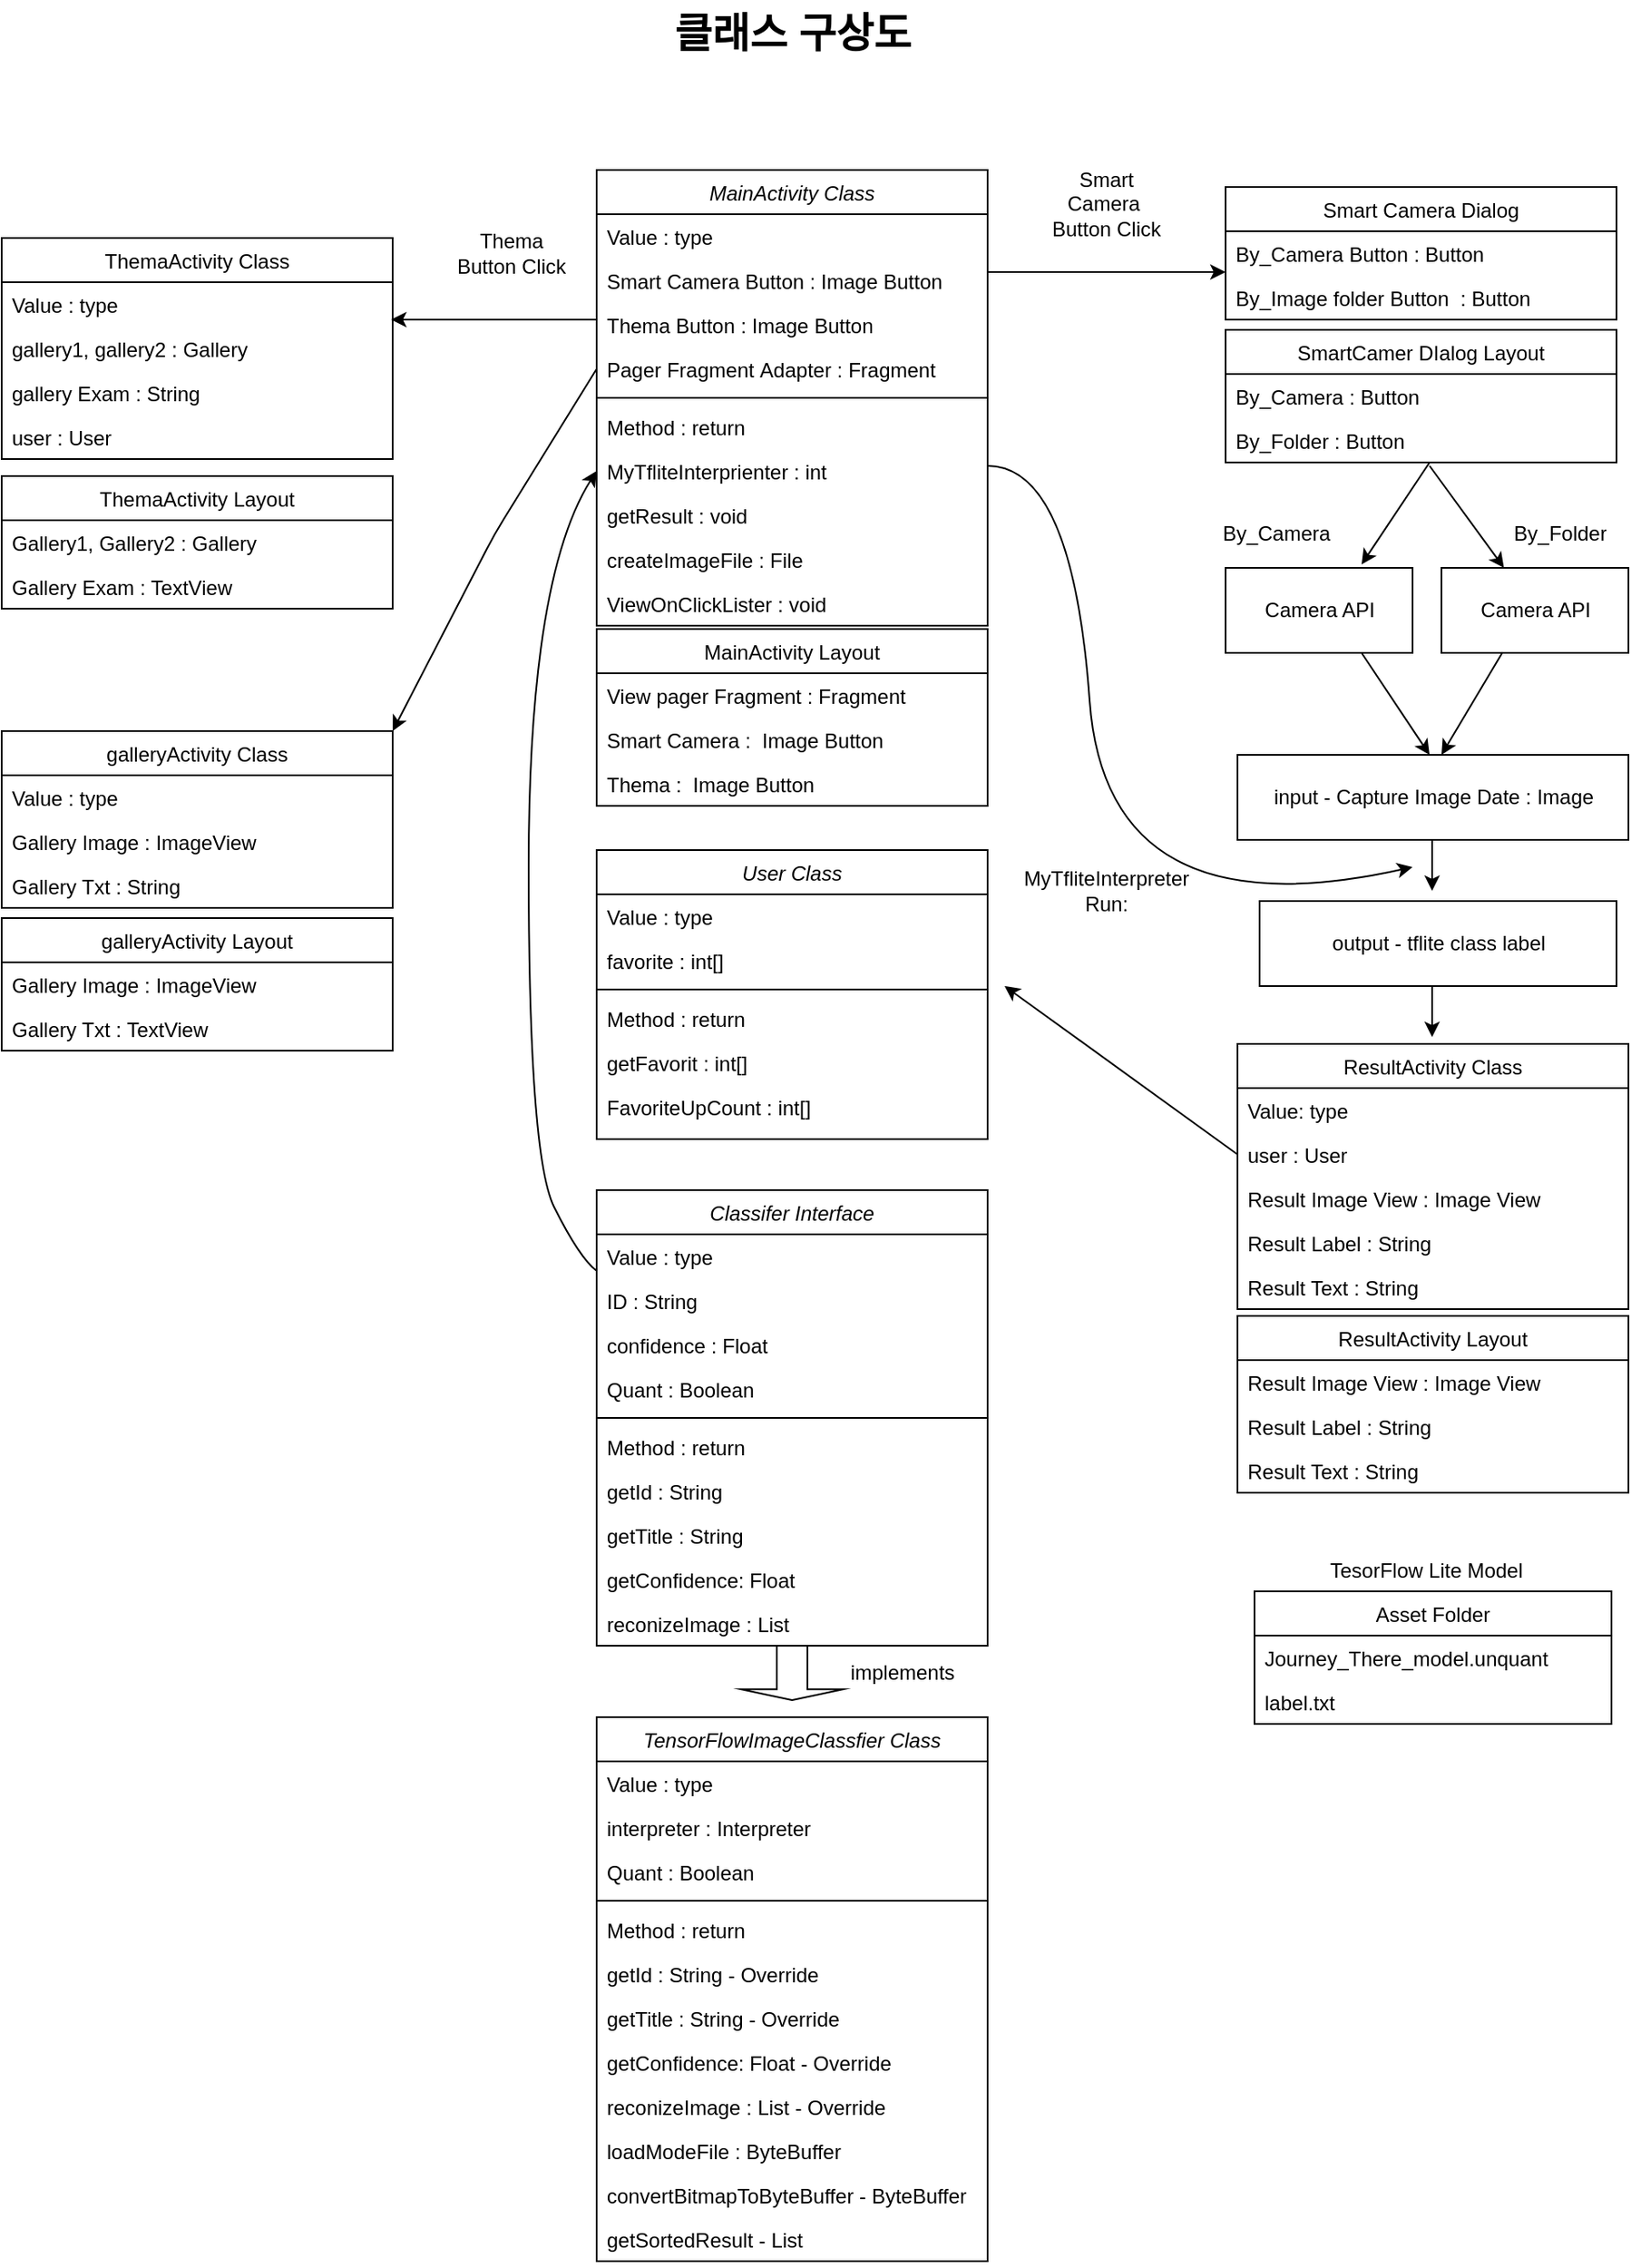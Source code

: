 <mxfile version="14.5.10" type="github">
  <diagram id="C5RBs43oDa-KdzZeNtuy" name="Page-1">
    <mxGraphModel dx="3242" dy="1207" grid="1" gridSize="10" guides="1" tooltips="1" connect="1" arrows="1" fold="1" page="1" pageScale="1" pageWidth="827" pageHeight="1169" math="0" shadow="0">
      <root>
        <mxCell id="WIyWlLk6GJQsqaUBKTNV-0" />
        <mxCell id="WIyWlLk6GJQsqaUBKTNV-1" parent="WIyWlLk6GJQsqaUBKTNV-0" />
        <mxCell id="zkfFHV4jXpPFQw0GAbJ--0" value="MainActivity Class" style="swimlane;fontStyle=2;align=center;verticalAlign=top;childLayout=stackLayout;horizontal=1;startSize=26;horizontalStack=0;resizeParent=1;resizeLast=0;collapsible=1;marginBottom=0;rounded=0;shadow=0;strokeWidth=1;" parent="WIyWlLk6GJQsqaUBKTNV-1" vertex="1">
          <mxGeometry x="220" y="120" width="230" height="268" as="geometry">
            <mxRectangle x="230" y="140" width="160" height="26" as="alternateBounds" />
          </mxGeometry>
        </mxCell>
        <mxCell id="-bBsYs-BeBekchjO5__t-2" value="Value : type&#xa;" style="text;align=left;verticalAlign=top;spacingLeft=4;spacingRight=4;overflow=hidden;rotatable=0;points=[[0,0.5],[1,0.5]];portConstraint=eastwest;" vertex="1" parent="zkfFHV4jXpPFQw0GAbJ--0">
          <mxGeometry y="26" width="230" height="26" as="geometry" />
        </mxCell>
        <mxCell id="zkfFHV4jXpPFQw0GAbJ--1" value="Smart Camera Button : Image Button&#xa;" style="text;align=left;verticalAlign=top;spacingLeft=4;spacingRight=4;overflow=hidden;rotatable=0;points=[[0,0.5],[1,0.5]];portConstraint=eastwest;" parent="zkfFHV4jXpPFQw0GAbJ--0" vertex="1">
          <mxGeometry y="52" width="230" height="26" as="geometry" />
        </mxCell>
        <mxCell id="zkfFHV4jXpPFQw0GAbJ--2" value="Thema Button : Image Button&#xa;" style="text;align=left;verticalAlign=top;spacingLeft=4;spacingRight=4;overflow=hidden;rotatable=0;points=[[0,0.5],[1,0.5]];portConstraint=eastwest;rounded=0;shadow=0;html=0;" parent="zkfFHV4jXpPFQw0GAbJ--0" vertex="1">
          <mxGeometry y="78" width="230" height="26" as="geometry" />
        </mxCell>
        <mxCell id="-bBsYs-BeBekchjO5__t-0" value="Pager Fragment Adapter : Fragment" style="text;align=left;verticalAlign=top;spacingLeft=4;spacingRight=4;overflow=hidden;rotatable=0;points=[[0,0.5],[1,0.5]];portConstraint=eastwest;rounded=0;shadow=0;html=0;" vertex="1" parent="zkfFHV4jXpPFQw0GAbJ--0">
          <mxGeometry y="104" width="230" height="26" as="geometry" />
        </mxCell>
        <mxCell id="zkfFHV4jXpPFQw0GAbJ--4" value="" style="line;html=1;strokeWidth=1;align=left;verticalAlign=middle;spacingTop=-1;spacingLeft=3;spacingRight=3;rotatable=0;labelPosition=right;points=[];portConstraint=eastwest;" parent="zkfFHV4jXpPFQw0GAbJ--0" vertex="1">
          <mxGeometry y="130" width="230" height="8" as="geometry" />
        </mxCell>
        <mxCell id="zkfFHV4jXpPFQw0GAbJ--5" value="Method : return" style="text;align=left;verticalAlign=top;spacingLeft=4;spacingRight=4;overflow=hidden;rotatable=0;points=[[0,0.5],[1,0.5]];portConstraint=eastwest;" parent="zkfFHV4jXpPFQw0GAbJ--0" vertex="1">
          <mxGeometry y="138" width="230" height="26" as="geometry" />
        </mxCell>
        <mxCell id="-bBsYs-BeBekchjO5__t-3" value="MyTfliteInterprienter : int" style="text;align=left;verticalAlign=top;spacingLeft=4;spacingRight=4;overflow=hidden;rotatable=0;points=[[0,0.5],[1,0.5]];portConstraint=eastwest;" vertex="1" parent="zkfFHV4jXpPFQw0GAbJ--0">
          <mxGeometry y="164" width="230" height="26" as="geometry" />
        </mxCell>
        <mxCell id="-bBsYs-BeBekchjO5__t-4" value="getResult : void" style="text;align=left;verticalAlign=top;spacingLeft=4;spacingRight=4;overflow=hidden;rotatable=0;points=[[0,0.5],[1,0.5]];portConstraint=eastwest;" vertex="1" parent="zkfFHV4jXpPFQw0GAbJ--0">
          <mxGeometry y="190" width="230" height="26" as="geometry" />
        </mxCell>
        <mxCell id="-bBsYs-BeBekchjO5__t-5" value="createImageFile : File" style="text;align=left;verticalAlign=top;spacingLeft=4;spacingRight=4;overflow=hidden;rotatable=0;points=[[0,0.5],[1,0.5]];portConstraint=eastwest;" vertex="1" parent="zkfFHV4jXpPFQw0GAbJ--0">
          <mxGeometry y="216" width="230" height="26" as="geometry" />
        </mxCell>
        <mxCell id="-bBsYs-BeBekchjO5__t-135" value="ViewOnClickLister : void" style="text;align=left;verticalAlign=top;spacingLeft=4;spacingRight=4;overflow=hidden;rotatable=0;points=[[0,0.5],[1,0.5]];portConstraint=eastwest;" vertex="1" parent="zkfFHV4jXpPFQw0GAbJ--0">
          <mxGeometry y="242" width="230" height="26" as="geometry" />
        </mxCell>
        <mxCell id="-bBsYs-BeBekchjO5__t-7" value="MainActivity Layout" style="swimlane;fontStyle=0;childLayout=stackLayout;horizontal=1;startSize=26;fillColor=none;horizontalStack=0;resizeParent=1;resizeParentMax=0;resizeLast=0;collapsible=1;marginBottom=0;" vertex="1" parent="WIyWlLk6GJQsqaUBKTNV-1">
          <mxGeometry x="220" y="390" width="230" height="104" as="geometry" />
        </mxCell>
        <mxCell id="-bBsYs-BeBekchjO5__t-8" value="View pager Fragment : Fragment" style="text;strokeColor=none;fillColor=none;align=left;verticalAlign=top;spacingLeft=4;spacingRight=4;overflow=hidden;rotatable=0;points=[[0,0.5],[1,0.5]];portConstraint=eastwest;" vertex="1" parent="-bBsYs-BeBekchjO5__t-7">
          <mxGeometry y="26" width="230" height="26" as="geometry" />
        </mxCell>
        <mxCell id="-bBsYs-BeBekchjO5__t-9" value="Smart Camera :  Image Button " style="text;strokeColor=none;fillColor=none;align=left;verticalAlign=top;spacingLeft=4;spacingRight=4;overflow=hidden;rotatable=0;points=[[0,0.5],[1,0.5]];portConstraint=eastwest;" vertex="1" parent="-bBsYs-BeBekchjO5__t-7">
          <mxGeometry y="52" width="230" height="26" as="geometry" />
        </mxCell>
        <mxCell id="-bBsYs-BeBekchjO5__t-10" value="Thema :  Image Button" style="text;strokeColor=none;fillColor=none;align=left;verticalAlign=top;spacingLeft=4;spacingRight=4;overflow=hidden;rotatable=0;points=[[0,0.5],[1,0.5]];portConstraint=eastwest;" vertex="1" parent="-bBsYs-BeBekchjO5__t-7">
          <mxGeometry y="78" width="230" height="26" as="geometry" />
        </mxCell>
        <mxCell id="-bBsYs-BeBekchjO5__t-11" value="" style="endArrow=classic;html=1;" edge="1" parent="WIyWlLk6GJQsqaUBKTNV-1">
          <mxGeometry width="50" height="50" relative="1" as="geometry">
            <mxPoint x="450" y="180" as="sourcePoint" />
            <mxPoint x="590" y="180" as="targetPoint" />
          </mxGeometry>
        </mxCell>
        <mxCell id="-bBsYs-BeBekchjO5__t-12" value="클래스 구상도" style="text;strokeColor=none;fillColor=none;html=1;fontSize=24;fontStyle=1;verticalAlign=middle;align=center;" vertex="1" parent="WIyWlLk6GJQsqaUBKTNV-1">
          <mxGeometry x="285" y="20" width="100" height="40" as="geometry" />
        </mxCell>
        <UserObject label="Smart Camera&amp;nbsp; Button Click" placeholders="1" name="Variable" id="-bBsYs-BeBekchjO5__t-13">
          <mxCell style="text;html=1;strokeColor=none;fillColor=none;align=center;verticalAlign=middle;whiteSpace=wrap;overflow=hidden;" vertex="1" parent="WIyWlLk6GJQsqaUBKTNV-1">
            <mxGeometry x="480" y="110" width="80" height="60" as="geometry" />
          </mxCell>
        </UserObject>
        <mxCell id="-bBsYs-BeBekchjO5__t-14" value="Smart Camera Dialog" style="swimlane;fontStyle=0;childLayout=stackLayout;horizontal=1;startSize=26;fillColor=none;horizontalStack=0;resizeParent=1;resizeParentMax=0;resizeLast=0;collapsible=1;marginBottom=0;" vertex="1" parent="WIyWlLk6GJQsqaUBKTNV-1">
          <mxGeometry x="590" y="130" width="230" height="78" as="geometry" />
        </mxCell>
        <mxCell id="-bBsYs-BeBekchjO5__t-15" value="By_Camera Button : Button" style="text;strokeColor=none;fillColor=none;align=left;verticalAlign=top;spacingLeft=4;spacingRight=4;overflow=hidden;rotatable=0;points=[[0,0.5],[1,0.5]];portConstraint=eastwest;" vertex="1" parent="-bBsYs-BeBekchjO5__t-14">
          <mxGeometry y="26" width="230" height="26" as="geometry" />
        </mxCell>
        <mxCell id="-bBsYs-BeBekchjO5__t-16" value="By_Image folder Button  : Button" style="text;strokeColor=none;fillColor=none;align=left;verticalAlign=top;spacingLeft=4;spacingRight=4;overflow=hidden;rotatable=0;points=[[0,0.5],[1,0.5]];portConstraint=eastwest;" vertex="1" parent="-bBsYs-BeBekchjO5__t-14">
          <mxGeometry y="52" width="230" height="26" as="geometry" />
        </mxCell>
        <mxCell id="-bBsYs-BeBekchjO5__t-18" value="SmartCamer DIalog Layout" style="swimlane;fontStyle=0;childLayout=stackLayout;horizontal=1;startSize=26;fillColor=none;horizontalStack=0;resizeParent=1;resizeParentMax=0;resizeLast=0;collapsible=1;marginBottom=0;" vertex="1" parent="WIyWlLk6GJQsqaUBKTNV-1">
          <mxGeometry x="590" y="214" width="230" height="78" as="geometry" />
        </mxCell>
        <mxCell id="-bBsYs-BeBekchjO5__t-19" value="By_Camera : Button" style="text;strokeColor=none;fillColor=none;align=left;verticalAlign=top;spacingLeft=4;spacingRight=4;overflow=hidden;rotatable=0;points=[[0,0.5],[1,0.5]];portConstraint=eastwest;" vertex="1" parent="-bBsYs-BeBekchjO5__t-18">
          <mxGeometry y="26" width="230" height="26" as="geometry" />
        </mxCell>
        <mxCell id="-bBsYs-BeBekchjO5__t-20" value="By_Folder : Button" style="text;strokeColor=none;fillColor=none;align=left;verticalAlign=top;spacingLeft=4;spacingRight=4;overflow=hidden;rotatable=0;points=[[0,0.5],[1,0.5]];portConstraint=eastwest;" vertex="1" parent="-bBsYs-BeBekchjO5__t-18">
          <mxGeometry y="52" width="230" height="26" as="geometry" />
        </mxCell>
        <mxCell id="-bBsYs-BeBekchjO5__t-22" value="" style="endArrow=classic;html=1;" edge="1" parent="WIyWlLk6GJQsqaUBKTNV-1" target="-bBsYs-BeBekchjO5__t-31">
          <mxGeometry width="50" height="50" relative="1" as="geometry">
            <mxPoint x="710" y="294" as="sourcePoint" />
            <mxPoint x="750" y="349" as="targetPoint" />
          </mxGeometry>
        </mxCell>
        <mxCell id="-bBsYs-BeBekchjO5__t-23" value="" style="endArrow=classic;html=1;" edge="1" parent="WIyWlLk6GJQsqaUBKTNV-1">
          <mxGeometry width="50" height="50" relative="1" as="geometry">
            <mxPoint x="710" y="292" as="sourcePoint" />
            <mxPoint x="670" y="352" as="targetPoint" />
          </mxGeometry>
        </mxCell>
        <UserObject label="By_Camera" placeholders="1" name="Variable" id="-bBsYs-BeBekchjO5__t-24">
          <mxCell style="text;html=1;strokeColor=none;fillColor=none;align=center;verticalAlign=middle;whiteSpace=wrap;overflow=hidden;" vertex="1" parent="WIyWlLk6GJQsqaUBKTNV-1">
            <mxGeometry x="580" y="304" width="80" height="60" as="geometry" />
          </mxCell>
        </UserObject>
        <UserObject label="By_Folder" placeholders="1" name="Variable" id="-bBsYs-BeBekchjO5__t-25">
          <mxCell style="text;html=1;strokeColor=none;fillColor=none;align=center;verticalAlign=middle;whiteSpace=wrap;overflow=hidden;" vertex="1" parent="WIyWlLk6GJQsqaUBKTNV-1">
            <mxGeometry x="747" y="304" width="80" height="60" as="geometry" />
          </mxCell>
        </UserObject>
        <mxCell id="-bBsYs-BeBekchjO5__t-30" value="Camera API" style="html=1;" vertex="1" parent="WIyWlLk6GJQsqaUBKTNV-1">
          <mxGeometry x="590" y="354" width="110" height="50" as="geometry" />
        </mxCell>
        <mxCell id="-bBsYs-BeBekchjO5__t-31" value="Camera API" style="html=1;" vertex="1" parent="WIyWlLk6GJQsqaUBKTNV-1">
          <mxGeometry x="717" y="354" width="110" height="50" as="geometry" />
        </mxCell>
        <mxCell id="-bBsYs-BeBekchjO5__t-33" value="" style="endArrow=classic;html=1;" edge="1" parent="WIyWlLk6GJQsqaUBKTNV-1">
          <mxGeometry width="50" height="50" relative="1" as="geometry">
            <mxPoint x="670" y="404" as="sourcePoint" />
            <mxPoint x="710" y="464" as="targetPoint" />
          </mxGeometry>
        </mxCell>
        <mxCell id="-bBsYs-BeBekchjO5__t-34" value="" style="endArrow=classic;html=1;exitX=0.327;exitY=0.993;exitDx=0;exitDy=0;exitPerimeter=0;" edge="1" parent="WIyWlLk6GJQsqaUBKTNV-1" source="-bBsYs-BeBekchjO5__t-31">
          <mxGeometry width="50" height="50" relative="1" as="geometry">
            <mxPoint x="760" y="414" as="sourcePoint" />
            <mxPoint x="717" y="464" as="targetPoint" />
          </mxGeometry>
        </mxCell>
        <mxCell id="-bBsYs-BeBekchjO5__t-42" value="input - Capture Image Date : Image" style="html=1;" vertex="1" parent="WIyWlLk6GJQsqaUBKTNV-1">
          <mxGeometry x="597" y="464" width="230" height="50" as="geometry" />
        </mxCell>
        <mxCell id="-bBsYs-BeBekchjO5__t-52" value="" style="curved=1;endArrow=classic;html=1;" edge="1" parent="WIyWlLk6GJQsqaUBKTNV-1">
          <mxGeometry width="50" height="50" relative="1" as="geometry">
            <mxPoint x="450" y="294" as="sourcePoint" />
            <mxPoint x="700" y="530" as="targetPoint" />
            <Array as="points">
              <mxPoint x="500" y="294" />
              <mxPoint x="520" y="570" />
            </Array>
          </mxGeometry>
        </mxCell>
        <mxCell id="-bBsYs-BeBekchjO5__t-53" value="" style="endArrow=classic;html=1;" edge="1" parent="WIyWlLk6GJQsqaUBKTNV-1">
          <mxGeometry width="50" height="50" relative="1" as="geometry">
            <mxPoint x="711.5" y="514" as="sourcePoint" />
            <mxPoint x="711.5" y="544" as="targetPoint" />
          </mxGeometry>
        </mxCell>
        <mxCell id="-bBsYs-BeBekchjO5__t-54" value="output - tflite class label" style="html=1;" vertex="1" parent="WIyWlLk6GJQsqaUBKTNV-1">
          <mxGeometry x="610" y="550" width="210" height="50" as="geometry" />
        </mxCell>
        <UserObject label="&lt;span style=&quot;text-align: left&quot;&gt;MyTfliteInterpreter Run:&lt;/span&gt;" placeholders="1" name="Variable" id="-bBsYs-BeBekchjO5__t-55">
          <mxCell style="text;html=1;strokeColor=none;fillColor=none;align=center;verticalAlign=middle;whiteSpace=wrap;overflow=hidden;" vertex="1" parent="WIyWlLk6GJQsqaUBKTNV-1">
            <mxGeometry x="460" y="514" width="120" height="60" as="geometry" />
          </mxCell>
        </UserObject>
        <mxCell id="-bBsYs-BeBekchjO5__t-57" value="ResultActivity Class" style="swimlane;fontStyle=0;childLayout=stackLayout;horizontal=1;startSize=26;fillColor=none;horizontalStack=0;resizeParent=1;resizeParentMax=0;resizeLast=0;collapsible=1;marginBottom=0;" vertex="1" parent="WIyWlLk6GJQsqaUBKTNV-1">
          <mxGeometry x="597" y="634" width="230" height="156" as="geometry" />
        </mxCell>
        <mxCell id="-bBsYs-BeBekchjO5__t-58" value="Value: type&#xa;" style="text;strokeColor=none;fillColor=none;align=left;verticalAlign=top;spacingLeft=4;spacingRight=4;overflow=hidden;rotatable=0;points=[[0,0.5],[1,0.5]];portConstraint=eastwest;" vertex="1" parent="-bBsYs-BeBekchjO5__t-57">
          <mxGeometry y="26" width="230" height="26" as="geometry" />
        </mxCell>
        <mxCell id="-bBsYs-BeBekchjO5__t-59" value="user : User" style="text;strokeColor=none;fillColor=none;align=left;verticalAlign=top;spacingLeft=4;spacingRight=4;overflow=hidden;rotatable=0;points=[[0,0.5],[1,0.5]];portConstraint=eastwest;" vertex="1" parent="-bBsYs-BeBekchjO5__t-57">
          <mxGeometry y="52" width="230" height="26" as="geometry" />
        </mxCell>
        <mxCell id="-bBsYs-BeBekchjO5__t-60" value="Result Image View : Image View&#xa;" style="text;strokeColor=none;fillColor=none;align=left;verticalAlign=top;spacingLeft=4;spacingRight=4;overflow=hidden;rotatable=0;points=[[0,0.5],[1,0.5]];portConstraint=eastwest;" vertex="1" parent="-bBsYs-BeBekchjO5__t-57">
          <mxGeometry y="78" width="230" height="26" as="geometry" />
        </mxCell>
        <mxCell id="-bBsYs-BeBekchjO5__t-61" value="Result Label : String" style="text;strokeColor=none;fillColor=none;align=left;verticalAlign=top;spacingLeft=4;spacingRight=4;overflow=hidden;rotatable=0;points=[[0,0.5],[1,0.5]];portConstraint=eastwest;" vertex="1" parent="-bBsYs-BeBekchjO5__t-57">
          <mxGeometry y="104" width="230" height="26" as="geometry" />
        </mxCell>
        <mxCell id="-bBsYs-BeBekchjO5__t-62" value="Result Text : String " style="text;strokeColor=none;fillColor=none;align=left;verticalAlign=top;spacingLeft=4;spacingRight=4;overflow=hidden;rotatable=0;points=[[0,0.5],[1,0.5]];portConstraint=eastwest;" vertex="1" parent="-bBsYs-BeBekchjO5__t-57">
          <mxGeometry y="130" width="230" height="26" as="geometry" />
        </mxCell>
        <mxCell id="-bBsYs-BeBekchjO5__t-63" value="ResultActivity Layout" style="swimlane;fontStyle=0;childLayout=stackLayout;horizontal=1;startSize=26;fillColor=none;horizontalStack=0;resizeParent=1;resizeParentMax=0;resizeLast=0;collapsible=1;marginBottom=0;" vertex="1" parent="WIyWlLk6GJQsqaUBKTNV-1">
          <mxGeometry x="597" y="794" width="230" height="104" as="geometry" />
        </mxCell>
        <mxCell id="-bBsYs-BeBekchjO5__t-64" value="Result Image View : Image View&#xa;" style="text;strokeColor=none;fillColor=none;align=left;verticalAlign=top;spacingLeft=4;spacingRight=4;overflow=hidden;rotatable=0;points=[[0,0.5],[1,0.5]];portConstraint=eastwest;" vertex="1" parent="-bBsYs-BeBekchjO5__t-63">
          <mxGeometry y="26" width="230" height="26" as="geometry" />
        </mxCell>
        <mxCell id="-bBsYs-BeBekchjO5__t-65" value="Result Label : String" style="text;strokeColor=none;fillColor=none;align=left;verticalAlign=top;spacingLeft=4;spacingRight=4;overflow=hidden;rotatable=0;points=[[0,0.5],[1,0.5]];portConstraint=eastwest;" vertex="1" parent="-bBsYs-BeBekchjO5__t-63">
          <mxGeometry y="52" width="230" height="26" as="geometry" />
        </mxCell>
        <mxCell id="-bBsYs-BeBekchjO5__t-66" value="Result Text : String " style="text;strokeColor=none;fillColor=none;align=left;verticalAlign=top;spacingLeft=4;spacingRight=4;overflow=hidden;rotatable=0;points=[[0,0.5],[1,0.5]];portConstraint=eastwest;" vertex="1" parent="-bBsYs-BeBekchjO5__t-63">
          <mxGeometry y="78" width="230" height="26" as="geometry" />
        </mxCell>
        <mxCell id="-bBsYs-BeBekchjO5__t-68" value="" style="endArrow=classic;html=1;" edge="1" parent="WIyWlLk6GJQsqaUBKTNV-1">
          <mxGeometry width="50" height="50" relative="1" as="geometry">
            <mxPoint x="711.5" y="600" as="sourcePoint" />
            <mxPoint x="711.5" y="630" as="targetPoint" />
          </mxGeometry>
        </mxCell>
        <mxCell id="-bBsYs-BeBekchjO5__t-69" value="User Class" style="swimlane;fontStyle=2;align=center;verticalAlign=top;childLayout=stackLayout;horizontal=1;startSize=26;horizontalStack=0;resizeParent=1;resizeLast=0;collapsible=1;marginBottom=0;rounded=0;shadow=0;strokeWidth=1;" vertex="1" parent="WIyWlLk6GJQsqaUBKTNV-1">
          <mxGeometry x="220" y="520" width="230" height="170" as="geometry">
            <mxRectangle x="230" y="140" width="160" height="26" as="alternateBounds" />
          </mxGeometry>
        </mxCell>
        <mxCell id="-bBsYs-BeBekchjO5__t-70" value="Value : type&#xa;" style="text;align=left;verticalAlign=top;spacingLeft=4;spacingRight=4;overflow=hidden;rotatable=0;points=[[0,0.5],[1,0.5]];portConstraint=eastwest;" vertex="1" parent="-bBsYs-BeBekchjO5__t-69">
          <mxGeometry y="26" width="230" height="26" as="geometry" />
        </mxCell>
        <mxCell id="-bBsYs-BeBekchjO5__t-71" value="favorite : int[]" style="text;align=left;verticalAlign=top;spacingLeft=4;spacingRight=4;overflow=hidden;rotatable=0;points=[[0,0.5],[1,0.5]];portConstraint=eastwest;" vertex="1" parent="-bBsYs-BeBekchjO5__t-69">
          <mxGeometry y="52" width="230" height="26" as="geometry" />
        </mxCell>
        <mxCell id="-bBsYs-BeBekchjO5__t-74" value="" style="line;html=1;strokeWidth=1;align=left;verticalAlign=middle;spacingTop=-1;spacingLeft=3;spacingRight=3;rotatable=0;labelPosition=right;points=[];portConstraint=eastwest;" vertex="1" parent="-bBsYs-BeBekchjO5__t-69">
          <mxGeometry y="78" width="230" height="8" as="geometry" />
        </mxCell>
        <mxCell id="-bBsYs-BeBekchjO5__t-75" value="Method : return" style="text;align=left;verticalAlign=top;spacingLeft=4;spacingRight=4;overflow=hidden;rotatable=0;points=[[0,0.5],[1,0.5]];portConstraint=eastwest;" vertex="1" parent="-bBsYs-BeBekchjO5__t-69">
          <mxGeometry y="86" width="230" height="26" as="geometry" />
        </mxCell>
        <mxCell id="-bBsYs-BeBekchjO5__t-76" value="getFavorit : int[]" style="text;align=left;verticalAlign=top;spacingLeft=4;spacingRight=4;overflow=hidden;rotatable=0;points=[[0,0.5],[1,0.5]];portConstraint=eastwest;" vertex="1" parent="-bBsYs-BeBekchjO5__t-69">
          <mxGeometry y="112" width="230" height="26" as="geometry" />
        </mxCell>
        <mxCell id="-bBsYs-BeBekchjO5__t-77" value="FavoriteUpCount : int[]" style="text;align=left;verticalAlign=top;spacingLeft=4;spacingRight=4;overflow=hidden;rotatable=0;points=[[0,0.5],[1,0.5]];portConstraint=eastwest;" vertex="1" parent="-bBsYs-BeBekchjO5__t-69">
          <mxGeometry y="138" width="230" height="26" as="geometry" />
        </mxCell>
        <mxCell id="-bBsYs-BeBekchjO5__t-84" value="Classifer Interface" style="swimlane;fontStyle=2;align=center;verticalAlign=top;childLayout=stackLayout;horizontal=1;startSize=26;horizontalStack=0;resizeParent=1;resizeLast=0;collapsible=1;marginBottom=0;rounded=0;shadow=0;strokeWidth=1;" vertex="1" parent="WIyWlLk6GJQsqaUBKTNV-1">
          <mxGeometry x="220" y="720" width="230" height="268" as="geometry">
            <mxRectangle x="230" y="140" width="160" height="26" as="alternateBounds" />
          </mxGeometry>
        </mxCell>
        <mxCell id="-bBsYs-BeBekchjO5__t-85" value="Value : type&#xa;" style="text;align=left;verticalAlign=top;spacingLeft=4;spacingRight=4;overflow=hidden;rotatable=0;points=[[0,0.5],[1,0.5]];portConstraint=eastwest;" vertex="1" parent="-bBsYs-BeBekchjO5__t-84">
          <mxGeometry y="26" width="230" height="26" as="geometry" />
        </mxCell>
        <mxCell id="-bBsYs-BeBekchjO5__t-86" value="ID : String " style="text;align=left;verticalAlign=top;spacingLeft=4;spacingRight=4;overflow=hidden;rotatable=0;points=[[0,0.5],[1,0.5]];portConstraint=eastwest;" vertex="1" parent="-bBsYs-BeBekchjO5__t-84">
          <mxGeometry y="52" width="230" height="26" as="geometry" />
        </mxCell>
        <mxCell id="-bBsYs-BeBekchjO5__t-91" value="confidence : Float" style="text;align=left;verticalAlign=top;spacingLeft=4;spacingRight=4;overflow=hidden;rotatable=0;points=[[0,0.5],[1,0.5]];portConstraint=eastwest;" vertex="1" parent="-bBsYs-BeBekchjO5__t-84">
          <mxGeometry y="78" width="230" height="26" as="geometry" />
        </mxCell>
        <mxCell id="-bBsYs-BeBekchjO5__t-92" value="Quant : Boolean" style="text;align=left;verticalAlign=top;spacingLeft=4;spacingRight=4;overflow=hidden;rotatable=0;points=[[0,0.5],[1,0.5]];portConstraint=eastwest;" vertex="1" parent="-bBsYs-BeBekchjO5__t-84">
          <mxGeometry y="104" width="230" height="26" as="geometry" />
        </mxCell>
        <mxCell id="-bBsYs-BeBekchjO5__t-87" value="" style="line;html=1;strokeWidth=1;align=left;verticalAlign=middle;spacingTop=-1;spacingLeft=3;spacingRight=3;rotatable=0;labelPosition=right;points=[];portConstraint=eastwest;" vertex="1" parent="-bBsYs-BeBekchjO5__t-84">
          <mxGeometry y="130" width="230" height="8" as="geometry" />
        </mxCell>
        <mxCell id="-bBsYs-BeBekchjO5__t-88" value="Method : return" style="text;align=left;verticalAlign=top;spacingLeft=4;spacingRight=4;overflow=hidden;rotatable=0;points=[[0,0.5],[1,0.5]];portConstraint=eastwest;" vertex="1" parent="-bBsYs-BeBekchjO5__t-84">
          <mxGeometry y="138" width="230" height="26" as="geometry" />
        </mxCell>
        <mxCell id="-bBsYs-BeBekchjO5__t-89" value="getId : String" style="text;align=left;verticalAlign=top;spacingLeft=4;spacingRight=4;overflow=hidden;rotatable=0;points=[[0,0.5],[1,0.5]];portConstraint=eastwest;" vertex="1" parent="-bBsYs-BeBekchjO5__t-84">
          <mxGeometry y="164" width="230" height="26" as="geometry" />
        </mxCell>
        <mxCell id="-bBsYs-BeBekchjO5__t-90" value="getTitle : String" style="text;align=left;verticalAlign=top;spacingLeft=4;spacingRight=4;overflow=hidden;rotatable=0;points=[[0,0.5],[1,0.5]];portConstraint=eastwest;" vertex="1" parent="-bBsYs-BeBekchjO5__t-84">
          <mxGeometry y="190" width="230" height="26" as="geometry" />
        </mxCell>
        <mxCell id="-bBsYs-BeBekchjO5__t-93" value="getConfidence: Float" style="text;align=left;verticalAlign=top;spacingLeft=4;spacingRight=4;overflow=hidden;rotatable=0;points=[[0,0.5],[1,0.5]];portConstraint=eastwest;" vertex="1" parent="-bBsYs-BeBekchjO5__t-84">
          <mxGeometry y="216" width="230" height="26" as="geometry" />
        </mxCell>
        <mxCell id="-bBsYs-BeBekchjO5__t-94" value="reconizeImage : List" style="text;align=left;verticalAlign=top;spacingLeft=4;spacingRight=4;overflow=hidden;rotatable=0;points=[[0,0.5],[1,0.5]];portConstraint=eastwest;" vertex="1" parent="-bBsYs-BeBekchjO5__t-84">
          <mxGeometry y="242" width="230" height="26" as="geometry" />
        </mxCell>
        <mxCell id="-bBsYs-BeBekchjO5__t-95" value="" style="shape=singleArrow;direction=south;whiteSpace=wrap;html=1;" vertex="1" parent="WIyWlLk6GJQsqaUBKTNV-1">
          <mxGeometry x="305" y="988" width="60" height="32" as="geometry" />
        </mxCell>
        <UserObject label="&lt;div style=&quot;text-align: left&quot;&gt;&lt;span&gt;implements&lt;/span&gt;&lt;/div&gt;" placeholders="1" name="Variable" id="-bBsYs-BeBekchjO5__t-97">
          <mxCell style="text;html=1;strokeColor=none;fillColor=none;align=center;verticalAlign=middle;whiteSpace=wrap;overflow=hidden;" vertex="1" parent="WIyWlLk6GJQsqaUBKTNV-1">
            <mxGeometry x="340" y="974" width="120" height="60" as="geometry" />
          </mxCell>
        </UserObject>
        <mxCell id="-bBsYs-BeBekchjO5__t-99" value="TensorFlowImageClassfier Class" style="swimlane;fontStyle=2;align=center;verticalAlign=top;childLayout=stackLayout;horizontal=1;startSize=26;horizontalStack=0;resizeParent=1;resizeLast=0;collapsible=1;marginBottom=0;rounded=0;shadow=0;strokeWidth=1;" vertex="1" parent="WIyWlLk6GJQsqaUBKTNV-1">
          <mxGeometry x="220" y="1030" width="230" height="320" as="geometry">
            <mxRectangle x="230" y="140" width="160" height="26" as="alternateBounds" />
          </mxGeometry>
        </mxCell>
        <mxCell id="-bBsYs-BeBekchjO5__t-100" value="Value : type&#xa;" style="text;align=left;verticalAlign=top;spacingLeft=4;spacingRight=4;overflow=hidden;rotatable=0;points=[[0,0.5],[1,0.5]];portConstraint=eastwest;" vertex="1" parent="-bBsYs-BeBekchjO5__t-99">
          <mxGeometry y="26" width="230" height="26" as="geometry" />
        </mxCell>
        <mxCell id="-bBsYs-BeBekchjO5__t-101" value="interpreter : Interpreter" style="text;align=left;verticalAlign=top;spacingLeft=4;spacingRight=4;overflow=hidden;rotatable=0;points=[[0,0.5],[1,0.5]];portConstraint=eastwest;" vertex="1" parent="-bBsYs-BeBekchjO5__t-99">
          <mxGeometry y="52" width="230" height="26" as="geometry" />
        </mxCell>
        <mxCell id="-bBsYs-BeBekchjO5__t-103" value="Quant : Boolean" style="text;align=left;verticalAlign=top;spacingLeft=4;spacingRight=4;overflow=hidden;rotatable=0;points=[[0,0.5],[1,0.5]];portConstraint=eastwest;" vertex="1" parent="-bBsYs-BeBekchjO5__t-99">
          <mxGeometry y="78" width="230" height="26" as="geometry" />
        </mxCell>
        <mxCell id="-bBsYs-BeBekchjO5__t-104" value="" style="line;html=1;strokeWidth=1;align=left;verticalAlign=middle;spacingTop=-1;spacingLeft=3;spacingRight=3;rotatable=0;labelPosition=right;points=[];portConstraint=eastwest;" vertex="1" parent="-bBsYs-BeBekchjO5__t-99">
          <mxGeometry y="104" width="230" height="8" as="geometry" />
        </mxCell>
        <mxCell id="-bBsYs-BeBekchjO5__t-105" value="Method : return" style="text;align=left;verticalAlign=top;spacingLeft=4;spacingRight=4;overflow=hidden;rotatable=0;points=[[0,0.5],[1,0.5]];portConstraint=eastwest;" vertex="1" parent="-bBsYs-BeBekchjO5__t-99">
          <mxGeometry y="112" width="230" height="26" as="geometry" />
        </mxCell>
        <mxCell id="-bBsYs-BeBekchjO5__t-106" value="getId : String - Override" style="text;align=left;verticalAlign=top;spacingLeft=4;spacingRight=4;overflow=hidden;rotatable=0;points=[[0,0.5],[1,0.5]];portConstraint=eastwest;" vertex="1" parent="-bBsYs-BeBekchjO5__t-99">
          <mxGeometry y="138" width="230" height="26" as="geometry" />
        </mxCell>
        <mxCell id="-bBsYs-BeBekchjO5__t-107" value="getTitle : String - Override" style="text;align=left;verticalAlign=top;spacingLeft=4;spacingRight=4;overflow=hidden;rotatable=0;points=[[0,0.5],[1,0.5]];portConstraint=eastwest;" vertex="1" parent="-bBsYs-BeBekchjO5__t-99">
          <mxGeometry y="164" width="230" height="26" as="geometry" />
        </mxCell>
        <mxCell id="-bBsYs-BeBekchjO5__t-108" value="getConfidence: Float - Override" style="text;align=left;verticalAlign=top;spacingLeft=4;spacingRight=4;overflow=hidden;rotatable=0;points=[[0,0.5],[1,0.5]];portConstraint=eastwest;" vertex="1" parent="-bBsYs-BeBekchjO5__t-99">
          <mxGeometry y="190" width="230" height="26" as="geometry" />
        </mxCell>
        <mxCell id="-bBsYs-BeBekchjO5__t-109" value="reconizeImage : List - Override" style="text;align=left;verticalAlign=top;spacingLeft=4;spacingRight=4;overflow=hidden;rotatable=0;points=[[0,0.5],[1,0.5]];portConstraint=eastwest;" vertex="1" parent="-bBsYs-BeBekchjO5__t-99">
          <mxGeometry y="216" width="230" height="26" as="geometry" />
        </mxCell>
        <mxCell id="-bBsYs-BeBekchjO5__t-123" value="loadModeFile : ByteBuffer" style="text;align=left;verticalAlign=top;spacingLeft=4;spacingRight=4;overflow=hidden;rotatable=0;points=[[0,0.5],[1,0.5]];portConstraint=eastwest;" vertex="1" parent="-bBsYs-BeBekchjO5__t-99">
          <mxGeometry y="242" width="230" height="26" as="geometry" />
        </mxCell>
        <mxCell id="-bBsYs-BeBekchjO5__t-124" value="convertBitmapToByteBuffer - ByteBuffer" style="text;align=left;verticalAlign=top;spacingLeft=4;spacingRight=4;overflow=hidden;rotatable=0;points=[[0,0.5],[1,0.5]];portConstraint=eastwest;" vertex="1" parent="-bBsYs-BeBekchjO5__t-99">
          <mxGeometry y="268" width="230" height="26" as="geometry" />
        </mxCell>
        <mxCell id="-bBsYs-BeBekchjO5__t-125" value="getSortedResult - List" style="text;align=left;verticalAlign=top;spacingLeft=4;spacingRight=4;overflow=hidden;rotatable=0;points=[[0,0.5],[1,0.5]];portConstraint=eastwest;" vertex="1" parent="-bBsYs-BeBekchjO5__t-99">
          <mxGeometry y="294" width="230" height="26" as="geometry" />
        </mxCell>
        <mxCell id="-bBsYs-BeBekchjO5__t-127" value="" style="endArrow=classic;html=1;exitX=0;exitY=0.5;exitDx=0;exitDy=0;" edge="1" parent="WIyWlLk6GJQsqaUBKTNV-1" source="-bBsYs-BeBekchjO5__t-59">
          <mxGeometry width="50" height="50" relative="1" as="geometry">
            <mxPoint x="500" y="730" as="sourcePoint" />
            <mxPoint x="460" y="600" as="targetPoint" />
          </mxGeometry>
        </mxCell>
        <mxCell id="-bBsYs-BeBekchjO5__t-128" value="" style="curved=1;endArrow=classic;html=1;entryX=0;entryY=0.5;entryDx=0;entryDy=0;" edge="1" parent="WIyWlLk6GJQsqaUBKTNV-1" source="-bBsYs-BeBekchjO5__t-84" target="-bBsYs-BeBekchjO5__t-3">
          <mxGeometry width="50" height="50" relative="1" as="geometry">
            <mxPoint x="160" y="760" as="sourcePoint" />
            <mxPoint x="200" y="390" as="targetPoint" />
            <Array as="points">
              <mxPoint x="210" y="760" />
              <mxPoint x="180" y="700" />
              <mxPoint x="180" y="360" />
            </Array>
          </mxGeometry>
        </mxCell>
        <mxCell id="-bBsYs-BeBekchjO5__t-129" value="Asset Folder" style="swimlane;fontStyle=0;childLayout=stackLayout;horizontal=1;startSize=26;fillColor=none;horizontalStack=0;resizeParent=1;resizeParentMax=0;resizeLast=0;collapsible=1;marginBottom=0;" vertex="1" parent="WIyWlLk6GJQsqaUBKTNV-1">
          <mxGeometry x="607" y="956" width="210" height="78" as="geometry" />
        </mxCell>
        <mxCell id="-bBsYs-BeBekchjO5__t-130" value="Journey_There_model.unquant" style="text;strokeColor=none;fillColor=none;align=left;verticalAlign=top;spacingLeft=4;spacingRight=4;overflow=hidden;rotatable=0;points=[[0,0.5],[1,0.5]];portConstraint=eastwest;" vertex="1" parent="-bBsYs-BeBekchjO5__t-129">
          <mxGeometry y="26" width="210" height="26" as="geometry" />
        </mxCell>
        <mxCell id="-bBsYs-BeBekchjO5__t-131" value="label.txt&#xa;" style="text;strokeColor=none;fillColor=none;align=left;verticalAlign=top;spacingLeft=4;spacingRight=4;overflow=hidden;rotatable=0;points=[[0,0.5],[1,0.5]];portConstraint=eastwest;" vertex="1" parent="-bBsYs-BeBekchjO5__t-129">
          <mxGeometry y="52" width="210" height="26" as="geometry" />
        </mxCell>
        <mxCell id="-bBsYs-BeBekchjO5__t-133" value="TesorFlow Lite Model&#xa;" style="text;strokeColor=none;fillColor=none;align=left;verticalAlign=top;spacingLeft=4;spacingRight=4;overflow=hidden;rotatable=0;points=[[0,0.5],[1,0.5]];portConstraint=eastwest;" vertex="1" parent="WIyWlLk6GJQsqaUBKTNV-1">
          <mxGeometry x="645.5" y="930" width="133" height="26" as="geometry" />
        </mxCell>
        <mxCell id="-bBsYs-BeBekchjO5__t-140" value="" style="endArrow=classic;html=1;entryX=0.996;entryY=0.846;entryDx=0;entryDy=0;entryPerimeter=0;" edge="1" parent="WIyWlLk6GJQsqaUBKTNV-1" target="-bBsYs-BeBekchjO5__t-149">
          <mxGeometry width="50" height="50" relative="1" as="geometry">
            <mxPoint x="220" y="208" as="sourcePoint" />
            <mxPoint x="130" y="208" as="targetPoint" />
          </mxGeometry>
        </mxCell>
        <mxCell id="-bBsYs-BeBekchjO5__t-141" value="ThemaActivity Class" style="swimlane;fontStyle=0;childLayout=stackLayout;horizontal=1;startSize=26;fillColor=none;horizontalStack=0;resizeParent=1;resizeParentMax=0;resizeLast=0;collapsible=1;marginBottom=0;" vertex="1" parent="WIyWlLk6GJQsqaUBKTNV-1">
          <mxGeometry x="-130" y="160" width="230" height="130" as="geometry" />
        </mxCell>
        <mxCell id="-bBsYs-BeBekchjO5__t-149" value="Value : type" style="text;strokeColor=none;fillColor=none;align=left;verticalAlign=top;spacingLeft=4;spacingRight=4;overflow=hidden;rotatable=0;points=[[0,0.5],[1,0.5]];portConstraint=eastwest;" vertex="1" parent="-bBsYs-BeBekchjO5__t-141">
          <mxGeometry y="26" width="230" height="26" as="geometry" />
        </mxCell>
        <mxCell id="-bBsYs-BeBekchjO5__t-142" value="gallery1, gallery2 : Gallery" style="text;strokeColor=none;fillColor=none;align=left;verticalAlign=top;spacingLeft=4;spacingRight=4;overflow=hidden;rotatable=0;points=[[0,0.5],[1,0.5]];portConstraint=eastwest;" vertex="1" parent="-bBsYs-BeBekchjO5__t-141">
          <mxGeometry y="52" width="230" height="26" as="geometry" />
        </mxCell>
        <mxCell id="-bBsYs-BeBekchjO5__t-143" value="gallery Exam : String" style="text;strokeColor=none;fillColor=none;align=left;verticalAlign=top;spacingLeft=4;spacingRight=4;overflow=hidden;rotatable=0;points=[[0,0.5],[1,0.5]];portConstraint=eastwest;" vertex="1" parent="-bBsYs-BeBekchjO5__t-141">
          <mxGeometry y="78" width="230" height="26" as="geometry" />
        </mxCell>
        <mxCell id="-bBsYs-BeBekchjO5__t-159" value="user : User" style="text;strokeColor=none;fillColor=none;align=left;verticalAlign=top;spacingLeft=4;spacingRight=4;overflow=hidden;rotatable=0;points=[[0,0.5],[1,0.5]];portConstraint=eastwest;" vertex="1" parent="-bBsYs-BeBekchjO5__t-141">
          <mxGeometry y="104" width="230" height="26" as="geometry" />
        </mxCell>
        <mxCell id="-bBsYs-BeBekchjO5__t-144" value="ThemaActivity Layout" style="swimlane;fontStyle=0;childLayout=stackLayout;horizontal=1;startSize=26;fillColor=none;horizontalStack=0;resizeParent=1;resizeParentMax=0;resizeLast=0;collapsible=1;marginBottom=0;" vertex="1" parent="WIyWlLk6GJQsqaUBKTNV-1">
          <mxGeometry x="-130" y="300" width="230" height="78" as="geometry" />
        </mxCell>
        <mxCell id="-bBsYs-BeBekchjO5__t-145" value="Gallery1, Gallery2 : Gallery" style="text;strokeColor=none;fillColor=none;align=left;verticalAlign=top;spacingLeft=4;spacingRight=4;overflow=hidden;rotatable=0;points=[[0,0.5],[1,0.5]];portConstraint=eastwest;" vertex="1" parent="-bBsYs-BeBekchjO5__t-144">
          <mxGeometry y="26" width="230" height="26" as="geometry" />
        </mxCell>
        <mxCell id="-bBsYs-BeBekchjO5__t-146" value="Gallery Exam : TextView" style="text;strokeColor=none;fillColor=none;align=left;verticalAlign=top;spacingLeft=4;spacingRight=4;overflow=hidden;rotatable=0;points=[[0,0.5],[1,0.5]];portConstraint=eastwest;" vertex="1" parent="-bBsYs-BeBekchjO5__t-144">
          <mxGeometry y="52" width="230" height="26" as="geometry" />
        </mxCell>
        <UserObject label="Thema&lt;br&gt;Button Click&lt;br&gt;" placeholders="1" name="Variable" id="-bBsYs-BeBekchjO5__t-147">
          <mxCell style="text;html=1;strokeColor=none;fillColor=none;align=center;verticalAlign=middle;whiteSpace=wrap;overflow=hidden;" vertex="1" parent="WIyWlLk6GJQsqaUBKTNV-1">
            <mxGeometry x="130" y="139" width="80" height="60" as="geometry" />
          </mxCell>
        </UserObject>
        <mxCell id="-bBsYs-BeBekchjO5__t-151" value="galleryActivity Class" style="swimlane;fontStyle=0;childLayout=stackLayout;horizontal=1;startSize=26;fillColor=none;horizontalStack=0;resizeParent=1;resizeParentMax=0;resizeLast=0;collapsible=1;marginBottom=0;" vertex="1" parent="WIyWlLk6GJQsqaUBKTNV-1">
          <mxGeometry x="-130" y="450" width="230" height="104" as="geometry" />
        </mxCell>
        <mxCell id="-bBsYs-BeBekchjO5__t-152" value="Value : type" style="text;strokeColor=none;fillColor=none;align=left;verticalAlign=top;spacingLeft=4;spacingRight=4;overflow=hidden;rotatable=0;points=[[0,0.5],[1,0.5]];portConstraint=eastwest;" vertex="1" parent="-bBsYs-BeBekchjO5__t-151">
          <mxGeometry y="26" width="230" height="26" as="geometry" />
        </mxCell>
        <mxCell id="-bBsYs-BeBekchjO5__t-153" value="Gallery Image : ImageView" style="text;strokeColor=none;fillColor=none;align=left;verticalAlign=top;spacingLeft=4;spacingRight=4;overflow=hidden;rotatable=0;points=[[0,0.5],[1,0.5]];portConstraint=eastwest;" vertex="1" parent="-bBsYs-BeBekchjO5__t-151">
          <mxGeometry y="52" width="230" height="26" as="geometry" />
        </mxCell>
        <mxCell id="-bBsYs-BeBekchjO5__t-154" value="Gallery Txt : String&#xa;" style="text;strokeColor=none;fillColor=none;align=left;verticalAlign=top;spacingLeft=4;spacingRight=4;overflow=hidden;rotatable=0;points=[[0,0.5],[1,0.5]];portConstraint=eastwest;" vertex="1" parent="-bBsYs-BeBekchjO5__t-151">
          <mxGeometry y="78" width="230" height="26" as="geometry" />
        </mxCell>
        <mxCell id="-bBsYs-BeBekchjO5__t-155" value="galleryActivity Layout" style="swimlane;fontStyle=0;childLayout=stackLayout;horizontal=1;startSize=26;fillColor=none;horizontalStack=0;resizeParent=1;resizeParentMax=0;resizeLast=0;collapsible=1;marginBottom=0;" vertex="1" parent="WIyWlLk6GJQsqaUBKTNV-1">
          <mxGeometry x="-130" y="560" width="230" height="78" as="geometry" />
        </mxCell>
        <mxCell id="-bBsYs-BeBekchjO5__t-156" value="Gallery Image : ImageView " style="text;strokeColor=none;fillColor=none;align=left;verticalAlign=top;spacingLeft=4;spacingRight=4;overflow=hidden;rotatable=0;points=[[0,0.5],[1,0.5]];portConstraint=eastwest;" vertex="1" parent="-bBsYs-BeBekchjO5__t-155">
          <mxGeometry y="26" width="230" height="26" as="geometry" />
        </mxCell>
        <mxCell id="-bBsYs-BeBekchjO5__t-157" value="Gallery Txt : TextView" style="text;strokeColor=none;fillColor=none;align=left;verticalAlign=top;spacingLeft=4;spacingRight=4;overflow=hidden;rotatable=0;points=[[0,0.5],[1,0.5]];portConstraint=eastwest;" vertex="1" parent="-bBsYs-BeBekchjO5__t-155">
          <mxGeometry y="52" width="230" height="26" as="geometry" />
        </mxCell>
        <mxCell id="-bBsYs-BeBekchjO5__t-158" value="" style="endArrow=classic;html=1;entryX=1;entryY=0;entryDx=0;entryDy=0;exitX=0;exitY=0.5;exitDx=0;exitDy=0;" edge="1" parent="WIyWlLk6GJQsqaUBKTNV-1" source="-bBsYs-BeBekchjO5__t-0" target="-bBsYs-BeBekchjO5__t-151">
          <mxGeometry width="50" height="50" relative="1" as="geometry">
            <mxPoint x="190" y="270" as="sourcePoint" />
            <mxPoint x="180" y="314" as="targetPoint" />
            <Array as="points">
              <mxPoint x="160" y="334" />
            </Array>
          </mxGeometry>
        </mxCell>
      </root>
    </mxGraphModel>
  </diagram>
</mxfile>
